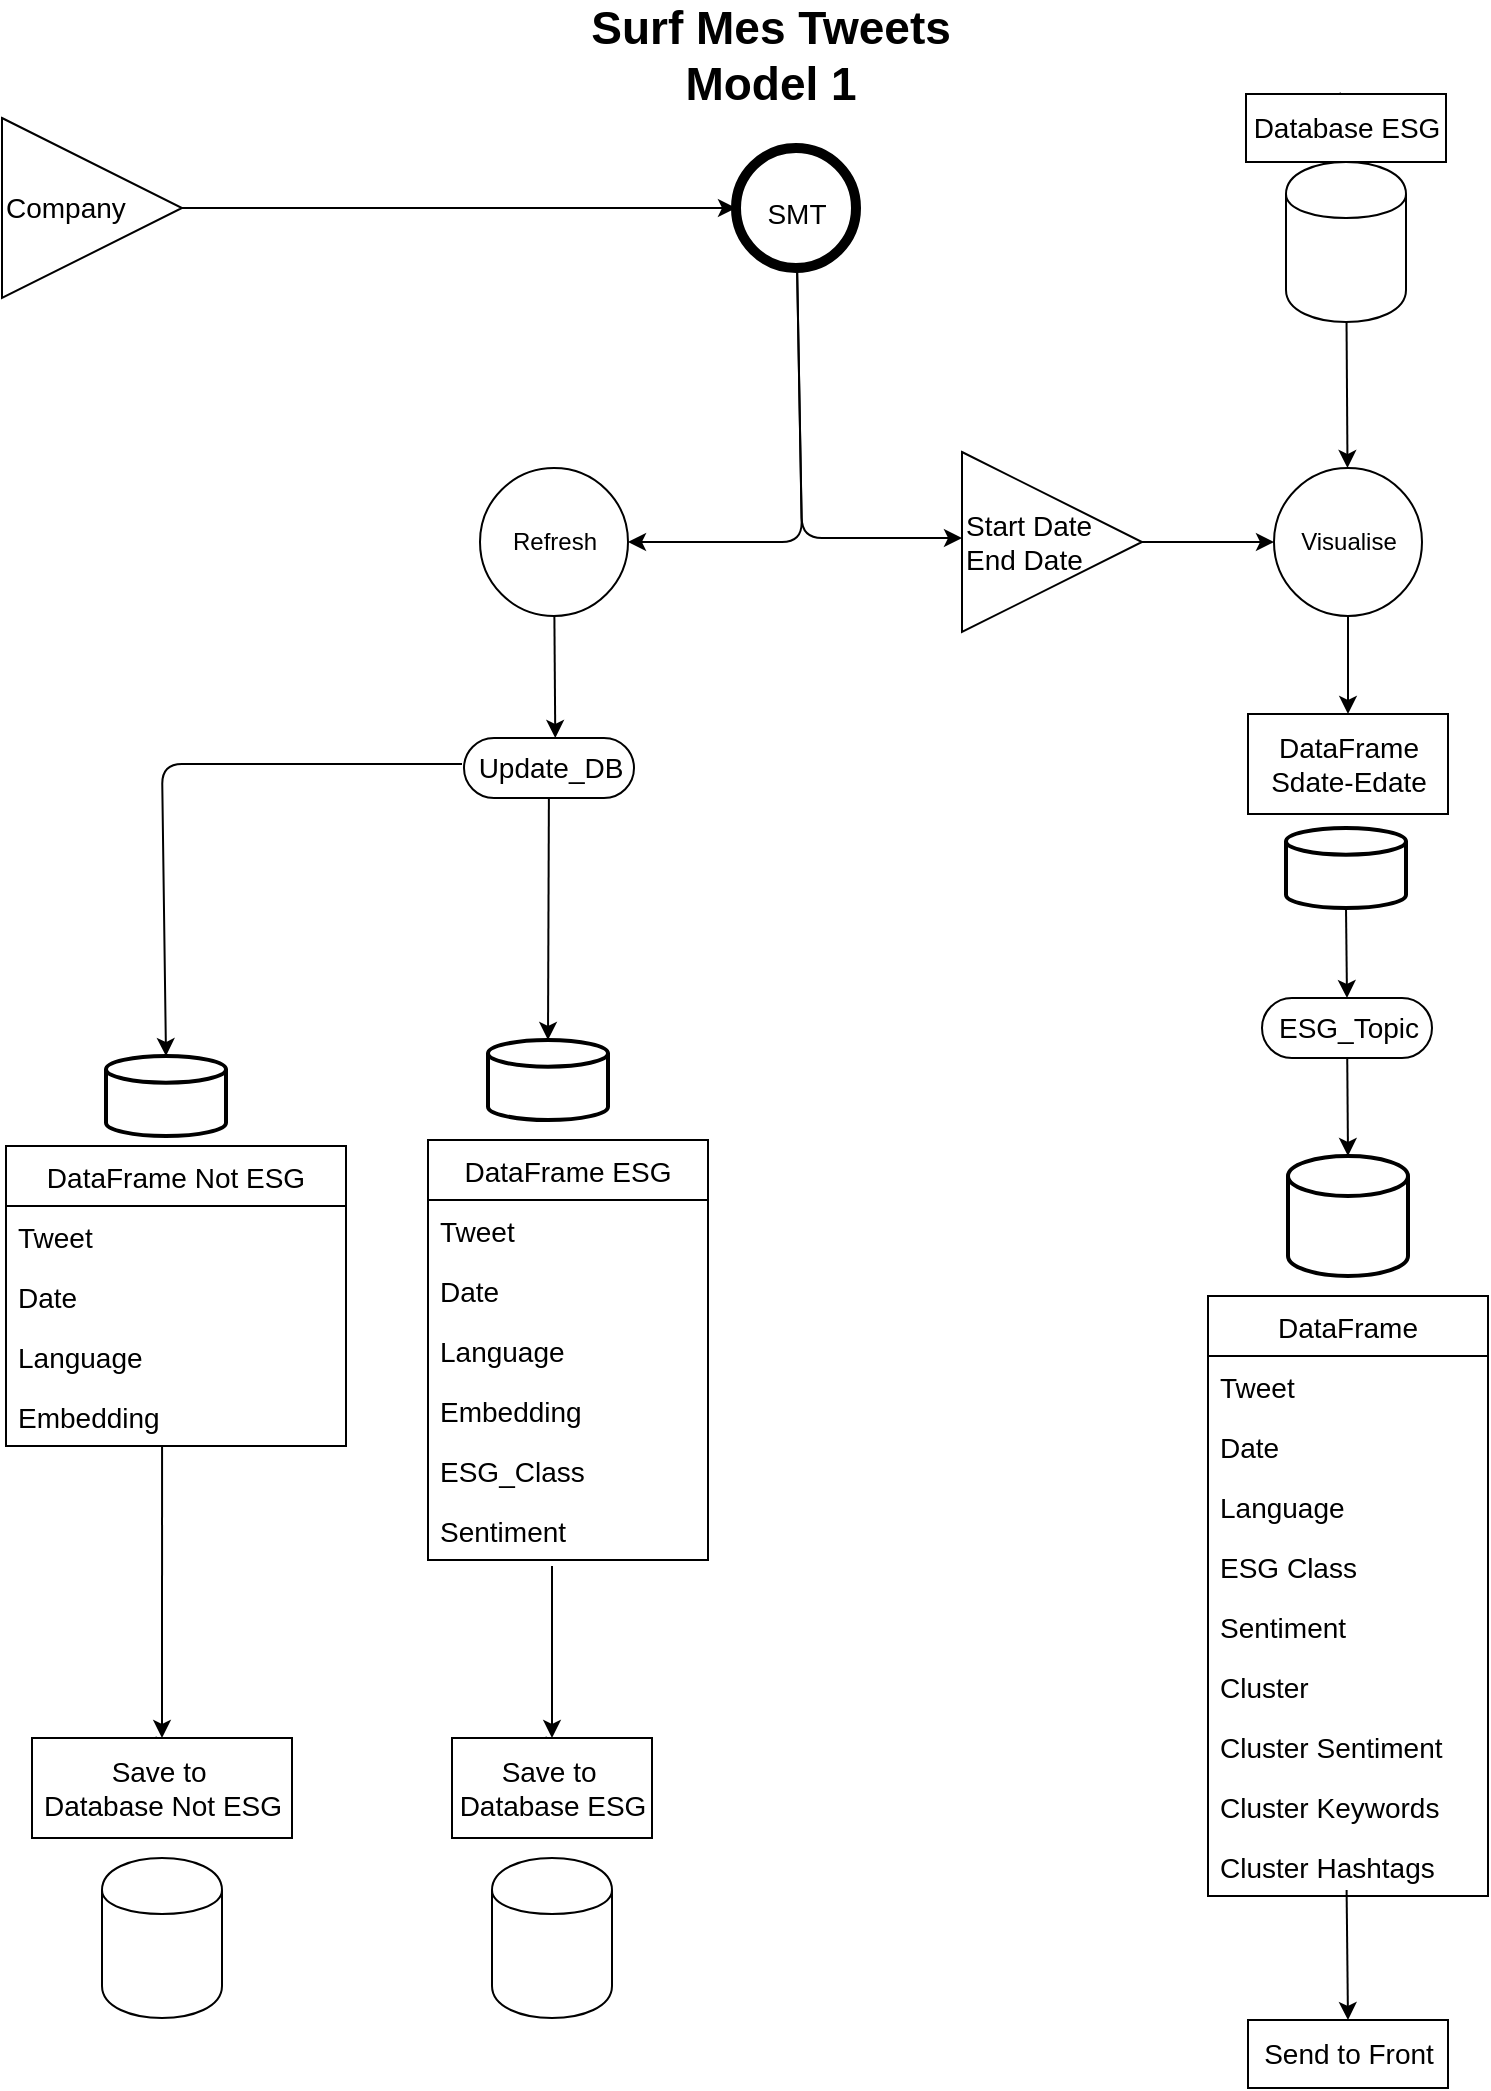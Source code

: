 <mxfile>
    <diagram id="laGwyEOiLua1Rv3XhEc0" name="Page-1">
        <mxGraphModel dx="1358" dy="1204" grid="1" gridSize="10" guides="1" tooltips="1" connect="1" arrows="1" fold="1" page="1" pageScale="1" pageWidth="850" pageHeight="1100" math="0" shadow="0">
            <root>
                <mxCell id="0"/>
                <mxCell id="1" parent="0"/>
                <mxCell id="3" value="&lt;font style=&quot;font-size: 23px&quot;&gt;&lt;b&gt;Surf Mes Tweets&lt;br&gt;Model 1&lt;/b&gt;&lt;br&gt;&lt;/font&gt;" style="text;html=1;align=center;verticalAlign=middle;resizable=0;points=[];autosize=1;strokeColor=none;fillColor=none;" parent="1" vertex="1">
                    <mxGeometry x="330" y="20" width="190" height="40" as="geometry"/>
                </mxCell>
                <mxCell id="85" style="edgeStyle=none;html=1;fontSize=14;" parent="1" source="5" target="84" edge="1">
                    <mxGeometry relative="1" as="geometry"/>
                </mxCell>
                <mxCell id="5" value="Visualise" style="shape=ellipse;html=1;dashed=0;whitespace=wrap;aspect=fixed;perimeter=ellipsePerimeter;" parent="1" vertex="1">
                    <mxGeometry x="677" y="246" width="74" height="74" as="geometry"/>
                </mxCell>
                <mxCell id="13" style="edgeStyle=none;html=1;entryX=0;entryY=0.5;entryDx=0;entryDy=0;fontSize=14;" parent="1" source="11" target="12" edge="1">
                    <mxGeometry relative="1" as="geometry"/>
                </mxCell>
                <mxCell id="11" value="Company" style="triangle;whiteSpace=wrap;html=1;fontSize=14;align=left;" parent="1" vertex="1">
                    <mxGeometry x="41" y="71" width="90" height="90" as="geometry"/>
                </mxCell>
                <mxCell id="15" style="edgeStyle=none;html=1;fontSize=14;" parent="1" source="12" edge="1">
                    <mxGeometry relative="1" as="geometry">
                        <mxPoint x="521" y="281" as="targetPoint"/>
                        <Array as="points">
                            <mxPoint x="441" y="281"/>
                        </Array>
                    </mxGeometry>
                </mxCell>
                <mxCell id="18" style="edgeStyle=none;html=1;entryX=1;entryY=0.5;entryDx=0;entryDy=0;fontSize=14;" parent="1" source="12" target="16" edge="1">
                    <mxGeometry relative="1" as="geometry">
                        <Array as="points">
                            <mxPoint x="441" y="283"/>
                        </Array>
                    </mxGeometry>
                </mxCell>
                <mxCell id="12" value="&lt;font style=&quot;font-size: 14px&quot;&gt;SMT&lt;/font&gt;" style="shape=ellipse;html=1;dashed=0;whitespace=wrap;aspect=fixed;strokeWidth=5;perimeter=ellipsePerimeter;fontSize=23;" parent="1" vertex="1">
                    <mxGeometry x="408" y="86" width="60" height="60" as="geometry"/>
                </mxCell>
                <mxCell id="21" value="" style="edgeStyle=none;html=1;fontSize=14;entryX=0.537;entryY=0;entryDx=0;entryDy=0;entryPerimeter=0;" parent="1" source="16" target="22" edge="1">
                    <mxGeometry relative="1" as="geometry">
                        <mxPoint x="326" y="365" as="targetPoint"/>
                    </mxGeometry>
                </mxCell>
                <mxCell id="16" value="Refresh" style="shape=ellipse;html=1;dashed=0;whitespace=wrap;aspect=fixed;perimeter=ellipsePerimeter;" parent="1" vertex="1">
                    <mxGeometry x="280" y="246" width="74" height="74" as="geometry"/>
                </mxCell>
                <mxCell id="33" style="edgeStyle=none;html=1;entryX=0.5;entryY=0;entryDx=0;entryDy=0;entryPerimeter=0;fontSize=14;" parent="1" source="22" target="25" edge="1">
                    <mxGeometry relative="1" as="geometry"/>
                </mxCell>
                <mxCell id="40" style="edgeStyle=none;html=1;fontSize=14;entryX=0.5;entryY=0;entryDx=0;entryDy=0;entryPerimeter=0;" parent="1" target="46" edge="1">
                    <mxGeometry relative="1" as="geometry">
                        <mxPoint x="121" y="469" as="targetPoint"/>
                        <mxPoint x="271" y="394" as="sourcePoint"/>
                        <Array as="points">
                            <mxPoint x="121" y="394"/>
                        </Array>
                    </mxGeometry>
                </mxCell>
                <mxCell id="22" value="Update_DB" style="html=1;dashed=0;whitespace=wrap;shape=mxgraph.dfd.start;fontSize=14;" parent="1" vertex="1">
                    <mxGeometry x="272" y="381" width="85" height="30" as="geometry"/>
                </mxCell>
                <mxCell id="25" value="" style="strokeWidth=2;html=1;shape=mxgraph.flowchart.database;whiteSpace=wrap;fontSize=14;" parent="1" vertex="1">
                    <mxGeometry x="284" y="532" width="60" height="40" as="geometry"/>
                </mxCell>
                <mxCell id="26" value="DataFrame ESG" style="swimlane;fontStyle=0;childLayout=stackLayout;horizontal=1;startSize=30;horizontalStack=0;resizeParent=1;resizeParentMax=0;resizeLast=0;collapsible=1;marginBottom=0;fontSize=14;" parent="1" vertex="1">
                    <mxGeometry x="254" y="582" width="140" height="210" as="geometry"/>
                </mxCell>
                <mxCell id="27" value="Tweet" style="text;strokeColor=none;fillColor=none;align=left;verticalAlign=middle;spacingLeft=4;spacingRight=4;overflow=hidden;points=[[0,0.5],[1,0.5]];portConstraint=eastwest;rotatable=0;fontSize=14;" parent="26" vertex="1">
                    <mxGeometry y="30" width="140" height="30" as="geometry"/>
                </mxCell>
                <mxCell id="28" value="Date" style="text;strokeColor=none;fillColor=none;align=left;verticalAlign=middle;spacingLeft=4;spacingRight=4;overflow=hidden;points=[[0,0.5],[1,0.5]];portConstraint=eastwest;rotatable=0;fontSize=14;" parent="26" vertex="1">
                    <mxGeometry y="60" width="140" height="30" as="geometry"/>
                </mxCell>
                <mxCell id="29" value="Language" style="text;strokeColor=none;fillColor=none;align=left;verticalAlign=middle;spacingLeft=4;spacingRight=4;overflow=hidden;points=[[0,0.5],[1,0.5]];portConstraint=eastwest;rotatable=0;fontSize=14;" parent="26" vertex="1">
                    <mxGeometry y="90" width="140" height="30" as="geometry"/>
                </mxCell>
                <mxCell id="30" value="Embedding" style="text;strokeColor=none;fillColor=none;align=left;verticalAlign=middle;spacingLeft=4;spacingRight=4;overflow=hidden;points=[[0,0.5],[1,0.5]];portConstraint=eastwest;rotatable=0;fontSize=14;" parent="26" vertex="1">
                    <mxGeometry y="120" width="140" height="30" as="geometry"/>
                </mxCell>
                <mxCell id="31" value="ESG_Class" style="text;strokeColor=none;fillColor=none;align=left;verticalAlign=middle;spacingLeft=4;spacingRight=4;overflow=hidden;points=[[0,0.5],[1,0.5]];portConstraint=eastwest;rotatable=0;fontSize=14;" parent="26" vertex="1">
                    <mxGeometry y="150" width="140" height="30" as="geometry"/>
                </mxCell>
                <mxCell id="32" value="Sentiment" style="text;strokeColor=none;fillColor=none;align=left;verticalAlign=middle;spacingLeft=4;spacingRight=4;overflow=hidden;points=[[0,0.5],[1,0.5]];portConstraint=eastwest;rotatable=0;fontSize=14;" parent="26" vertex="1">
                    <mxGeometry y="180" width="140" height="30" as="geometry"/>
                </mxCell>
                <mxCell id="35" style="edgeStyle=none;html=1;entryX=0.5;entryY=0;entryDx=0;entryDy=0;fontSize=14;startArrow=none;" parent="1" source="37" edge="1">
                    <mxGeometry relative="1" as="geometry">
                        <mxPoint x="313" y="740" as="sourcePoint"/>
                        <mxPoint x="313" y="880" as="targetPoint"/>
                    </mxGeometry>
                </mxCell>
                <mxCell id="34" value="" style="shape=cylinder;whiteSpace=wrap;html=1;boundedLbl=1;backgroundOutline=1;fontSize=14;" parent="1" vertex="1">
                    <mxGeometry x="286" y="941" width="60" height="80" as="geometry"/>
                </mxCell>
                <mxCell id="55" style="edgeStyle=none;html=1;entryX=0.5;entryY=0;entryDx=0;entryDy=0;fontSize=14;" parent="1" target="37" edge="1">
                    <mxGeometry relative="1" as="geometry">
                        <mxPoint x="316" y="795" as="sourcePoint"/>
                    </mxGeometry>
                </mxCell>
                <mxCell id="37" value="Save to&amp;nbsp;&lt;br&gt;Database ESG" style="html=1;dashed=0;whitespace=wrap;fontSize=14;" parent="1" vertex="1">
                    <mxGeometry x="266" y="881" width="100" height="50" as="geometry"/>
                </mxCell>
                <mxCell id="41" value="DataFrame Not ESG" style="swimlane;fontStyle=0;childLayout=stackLayout;horizontal=1;startSize=30;horizontalStack=0;resizeParent=1;resizeParentMax=0;resizeLast=0;collapsible=1;marginBottom=0;fontSize=14;" parent="1" vertex="1">
                    <mxGeometry x="43" y="585" width="170" height="150" as="geometry"/>
                </mxCell>
                <mxCell id="42" value="Tweet" style="text;strokeColor=none;fillColor=none;align=left;verticalAlign=middle;spacingLeft=4;spacingRight=4;overflow=hidden;points=[[0,0.5],[1,0.5]];portConstraint=eastwest;rotatable=0;fontSize=14;" parent="41" vertex="1">
                    <mxGeometry y="30" width="170" height="30" as="geometry"/>
                </mxCell>
                <mxCell id="43" value="Date" style="text;strokeColor=none;fillColor=none;align=left;verticalAlign=middle;spacingLeft=4;spacingRight=4;overflow=hidden;points=[[0,0.5],[1,0.5]];portConstraint=eastwest;rotatable=0;fontSize=14;" parent="41" vertex="1">
                    <mxGeometry y="60" width="170" height="30" as="geometry"/>
                </mxCell>
                <mxCell id="44" value="Language" style="text;strokeColor=none;fillColor=none;align=left;verticalAlign=middle;spacingLeft=4;spacingRight=4;overflow=hidden;points=[[0,0.5],[1,0.5]];portConstraint=eastwest;rotatable=0;fontSize=14;" parent="41" vertex="1">
                    <mxGeometry y="90" width="170" height="30" as="geometry"/>
                </mxCell>
                <mxCell id="45" value="Embedding" style="text;strokeColor=none;fillColor=none;align=left;verticalAlign=middle;spacingLeft=4;spacingRight=4;overflow=hidden;points=[[0,0.5],[1,0.5]];portConstraint=eastwest;rotatable=0;fontSize=14;" parent="41" vertex="1">
                    <mxGeometry y="120" width="170" height="30" as="geometry"/>
                </mxCell>
                <mxCell id="46" value="" style="strokeWidth=2;html=1;shape=mxgraph.flowchart.database;whiteSpace=wrap;fontSize=14;" parent="1" vertex="1">
                    <mxGeometry x="93" y="540" width="60" height="40" as="geometry"/>
                </mxCell>
                <mxCell id="47" style="edgeStyle=none;html=1;entryX=0.5;entryY=0;entryDx=0;entryDy=0;fontSize=14;startArrow=none;" parent="1" source="49" edge="1">
                    <mxGeometry relative="1" as="geometry">
                        <mxPoint x="118" y="740" as="sourcePoint"/>
                        <mxPoint x="118" y="880" as="targetPoint"/>
                    </mxGeometry>
                </mxCell>
                <mxCell id="48" value="" style="shape=cylinder;whiteSpace=wrap;html=1;boundedLbl=1;backgroundOutline=1;fontSize=14;" parent="1" vertex="1">
                    <mxGeometry x="91" y="941" width="60" height="80" as="geometry"/>
                </mxCell>
                <mxCell id="50" style="edgeStyle=none;html=1;entryX=0.5;entryY=0;entryDx=0;entryDy=0;fontSize=14;exitX=0.459;exitY=1;exitDx=0;exitDy=0;exitPerimeter=0;" parent="1" source="45" target="49" edge="1">
                    <mxGeometry relative="1" as="geometry">
                        <mxPoint x="31" y="775" as="sourcePoint"/>
                    </mxGeometry>
                </mxCell>
                <mxCell id="49" value="Save to&amp;nbsp;&lt;br&gt;Database Not ESG" style="html=1;dashed=0;whitespace=wrap;fontSize=14;" parent="1" vertex="1">
                    <mxGeometry x="56" y="881" width="130" height="50" as="geometry"/>
                </mxCell>
                <mxCell id="51" style="edgeStyle=none;html=1;entryX=0.5;entryY=0;entryDx=0;entryDy=0;fontSize=14;startArrow=none;" parent="1" source="53" edge="1">
                    <mxGeometry relative="1" as="geometry">
                        <mxPoint x="710" y="-82" as="sourcePoint"/>
                        <mxPoint x="710" y="58" as="targetPoint"/>
                    </mxGeometry>
                </mxCell>
                <mxCell id="54" style="edgeStyle=none;html=1;fontSize=14;" parent="1" source="52" target="5" edge="1">
                    <mxGeometry relative="1" as="geometry"/>
                </mxCell>
                <mxCell id="52" value="" style="shape=cylinder;whiteSpace=wrap;html=1;boundedLbl=1;backgroundOutline=1;fontSize=14;" parent="1" vertex="1">
                    <mxGeometry x="683" y="93" width="60" height="80" as="geometry"/>
                </mxCell>
                <mxCell id="53" value="Database ESG" style="html=1;dashed=0;whitespace=wrap;fontSize=14;" parent="1" vertex="1">
                    <mxGeometry x="663" y="59" width="100" height="34" as="geometry"/>
                </mxCell>
                <mxCell id="57" style="edgeStyle=none;html=1;fontSize=14;" parent="1" source="56" target="5" edge="1">
                    <mxGeometry relative="1" as="geometry">
                        <mxPoint x="711" y="283" as="targetPoint"/>
                    </mxGeometry>
                </mxCell>
                <mxCell id="56" value="Start Date&lt;br&gt;End Date" style="triangle;whiteSpace=wrap;html=1;fontSize=14;align=left;" parent="1" vertex="1">
                    <mxGeometry x="521" y="238" width="90" height="90" as="geometry"/>
                </mxCell>
                <mxCell id="59" value="" style="strokeWidth=2;html=1;shape=mxgraph.flowchart.database;whiteSpace=wrap;fontSize=14;" parent="1" vertex="1">
                    <mxGeometry x="683" y="426" width="60" height="40" as="geometry"/>
                </mxCell>
                <mxCell id="83" style="edgeStyle=none;html=1;fontSize=14;entryX=0.5;entryY=0.5;entryDx=0;entryDy=-15;entryPerimeter=0;exitX=0.5;exitY=1;exitDx=0;exitDy=0;exitPerimeter=0;" parent="1" source="59" target="82" edge="1">
                    <mxGeometry relative="1" as="geometry">
                        <mxPoint x="714" y="638" as="sourcePoint"/>
                        <mxPoint x="570" y="668" as="targetPoint"/>
                    </mxGeometry>
                </mxCell>
                <mxCell id="98" style="edgeStyle=none;html=1;entryX=0.5;entryY=0;entryDx=0;entryDy=0;entryPerimeter=0;fontSize=14;" parent="1" source="82" target="86" edge="1">
                    <mxGeometry relative="1" as="geometry"/>
                </mxCell>
                <mxCell id="82" value="ESG_Topic" style="html=1;dashed=0;whitespace=wrap;shape=mxgraph.dfd.start;fontSize=14;" parent="1" vertex="1">
                    <mxGeometry x="671" y="511" width="85" height="30" as="geometry"/>
                </mxCell>
                <mxCell id="84" value="DataFrame&lt;br&gt;Sdate-Edate" style="html=1;dashed=0;whitespace=wrap;fontSize=14;" parent="1" vertex="1">
                    <mxGeometry x="664" y="369" width="100" height="50" as="geometry"/>
                </mxCell>
                <mxCell id="86" value="" style="strokeWidth=2;html=1;shape=mxgraph.flowchart.database;whiteSpace=wrap;fontSize=14;" parent="1" vertex="1">
                    <mxGeometry x="684" y="590" width="60" height="60" as="geometry"/>
                </mxCell>
                <mxCell id="87" value="DataFrame" style="swimlane;fontStyle=0;childLayout=stackLayout;horizontal=1;startSize=30;horizontalStack=0;resizeParent=1;resizeParentMax=0;resizeLast=0;collapsible=1;marginBottom=0;fontSize=14;" parent="1" vertex="1">
                    <mxGeometry x="644" y="660" width="140" height="300" as="geometry"/>
                </mxCell>
                <mxCell id="88" value="Tweet" style="text;strokeColor=none;fillColor=none;align=left;verticalAlign=middle;spacingLeft=4;spacingRight=4;overflow=hidden;points=[[0,0.5],[1,0.5]];portConstraint=eastwest;rotatable=0;fontSize=14;" parent="87" vertex="1">
                    <mxGeometry y="30" width="140" height="30" as="geometry"/>
                </mxCell>
                <mxCell id="89" value="Date" style="text;strokeColor=none;fillColor=none;align=left;verticalAlign=middle;spacingLeft=4;spacingRight=4;overflow=hidden;points=[[0,0.5],[1,0.5]];portConstraint=eastwest;rotatable=0;fontSize=14;" parent="87" vertex="1">
                    <mxGeometry y="60" width="140" height="30" as="geometry"/>
                </mxCell>
                <mxCell id="90" value="Language" style="text;strokeColor=none;fillColor=none;align=left;verticalAlign=middle;spacingLeft=4;spacingRight=4;overflow=hidden;points=[[0,0.5],[1,0.5]];portConstraint=eastwest;rotatable=0;fontSize=14;" parent="87" vertex="1">
                    <mxGeometry y="90" width="140" height="30" as="geometry"/>
                </mxCell>
                <mxCell id="92" value="ESG Class" style="text;strokeColor=none;fillColor=none;align=left;verticalAlign=middle;spacingLeft=4;spacingRight=4;overflow=hidden;points=[[0,0.5],[1,0.5]];portConstraint=eastwest;rotatable=0;fontSize=14;" parent="87" vertex="1">
                    <mxGeometry y="120" width="140" height="30" as="geometry"/>
                </mxCell>
                <mxCell id="93" value="Sentiment" style="text;strokeColor=none;fillColor=none;align=left;verticalAlign=middle;spacingLeft=4;spacingRight=4;overflow=hidden;points=[[0,0.5],[1,0.5]];portConstraint=eastwest;rotatable=0;fontSize=14;" parent="87" vertex="1">
                    <mxGeometry y="150" width="140" height="30" as="geometry"/>
                </mxCell>
                <mxCell id="94" value="Cluster" style="text;strokeColor=none;fillColor=none;align=left;verticalAlign=middle;spacingLeft=4;spacingRight=4;overflow=hidden;points=[[0,0.5],[1,0.5]];portConstraint=eastwest;rotatable=0;fontSize=14;" parent="87" vertex="1">
                    <mxGeometry y="180" width="140" height="30" as="geometry"/>
                </mxCell>
                <mxCell id="95" value="Cluster Sentiment" style="text;strokeColor=none;fillColor=none;align=left;verticalAlign=middle;spacingLeft=4;spacingRight=4;overflow=hidden;points=[[0,0.5],[1,0.5]];portConstraint=eastwest;rotatable=0;fontSize=14;" parent="87" vertex="1">
                    <mxGeometry y="210" width="140" height="30" as="geometry"/>
                </mxCell>
                <mxCell id="96" value="Cluster Keywords" style="text;strokeColor=none;fillColor=none;align=left;verticalAlign=middle;spacingLeft=4;spacingRight=4;overflow=hidden;points=[[0,0.5],[1,0.5]];portConstraint=eastwest;rotatable=0;fontSize=14;" parent="87" vertex="1">
                    <mxGeometry y="240" width="140" height="30" as="geometry"/>
                </mxCell>
                <mxCell id="97" value="Cluster Hashtags" style="text;strokeColor=none;fillColor=none;align=left;verticalAlign=middle;spacingLeft=4;spacingRight=4;overflow=hidden;points=[[0,0.5],[1,0.5]];portConstraint=eastwest;rotatable=0;fontSize=14;" parent="87" vertex="1">
                    <mxGeometry y="270" width="140" height="30" as="geometry"/>
                </mxCell>
                <mxCell id="100" style="edgeStyle=none;html=1;fontSize=14;entryX=0.5;entryY=0;entryDx=0;entryDy=0;exitX=0.495;exitY=0.901;exitDx=0;exitDy=0;exitPerimeter=0;" parent="1" source="97" target="99" edge="1">
                    <mxGeometry relative="1" as="geometry">
                        <mxPoint x="670" y="990" as="sourcePoint"/>
                    </mxGeometry>
                </mxCell>
                <mxCell id="99" value="Send to Front" style="html=1;dashed=0;whitespace=wrap;fontSize=14;" parent="1" vertex="1">
                    <mxGeometry x="664" y="1022" width="100" height="34" as="geometry"/>
                </mxCell>
            </root>
        </mxGraphModel>
    </diagram>
</mxfile>